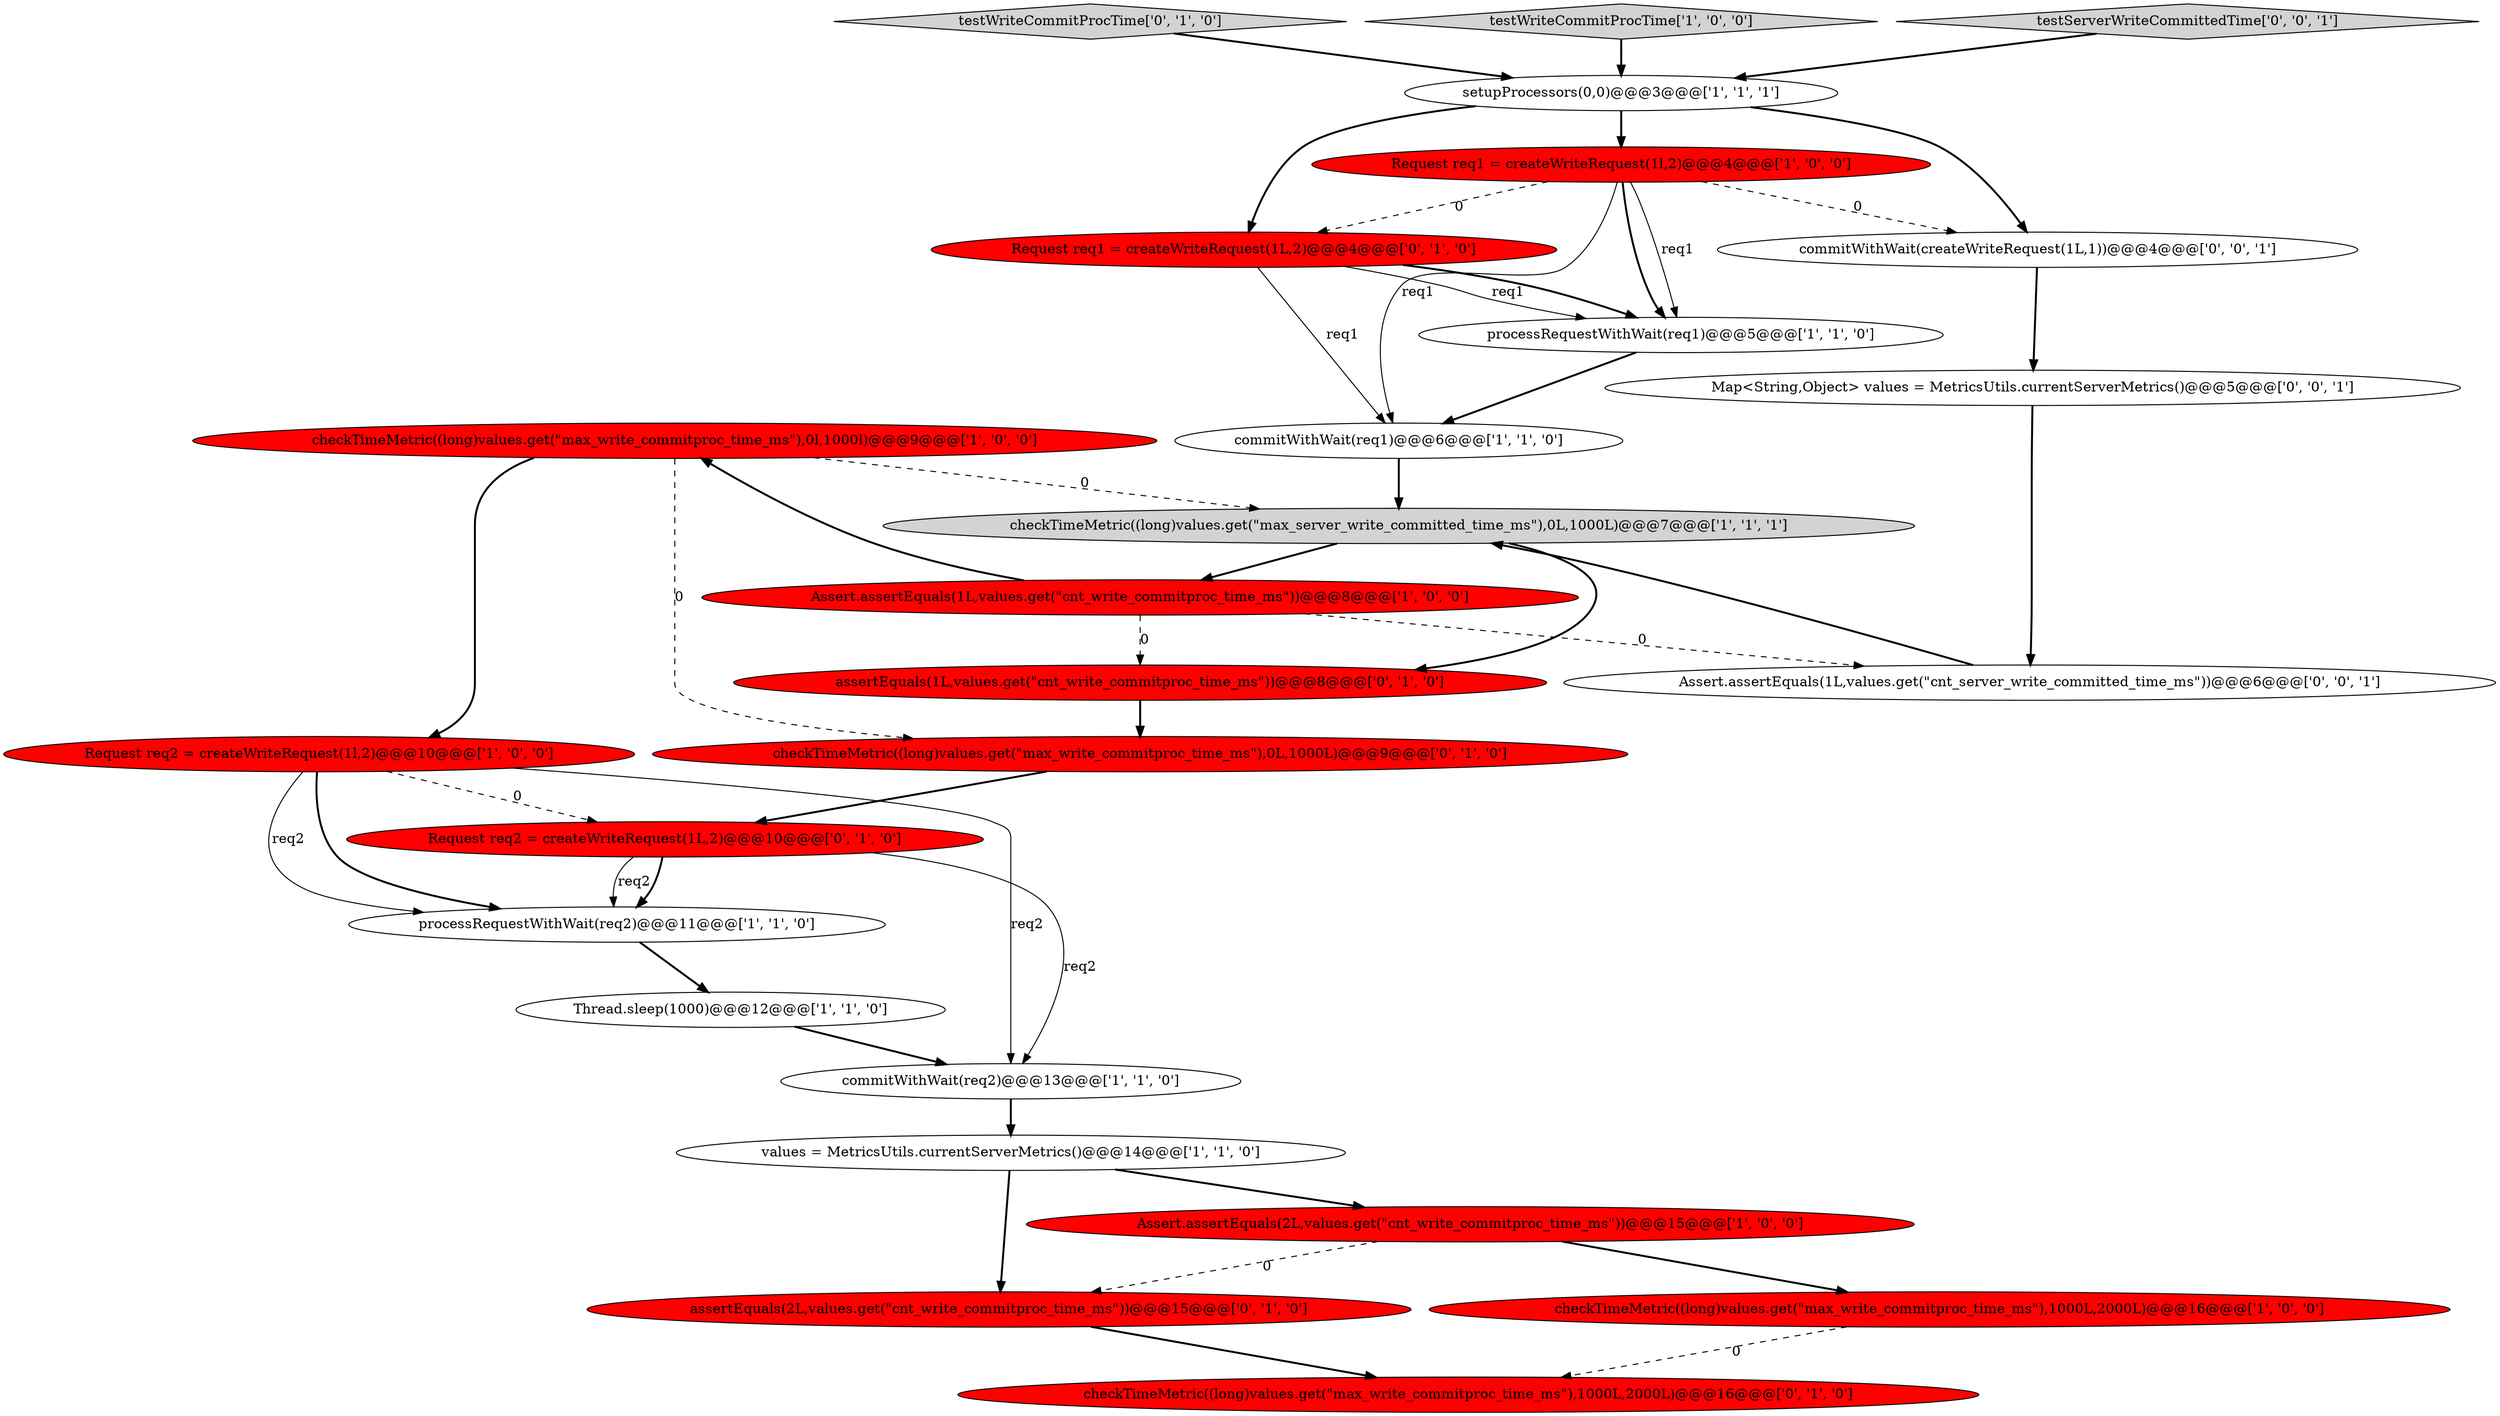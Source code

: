 digraph {
1 [style = filled, label = "values = MetricsUtils.currentServerMetrics()@@@14@@@['1', '1', '0']", fillcolor = white, shape = ellipse image = "AAA0AAABBB1BBB"];
5 [style = filled, label = "Thread.sleep(1000)@@@12@@@['1', '1', '0']", fillcolor = white, shape = ellipse image = "AAA0AAABBB1BBB"];
17 [style = filled, label = "Request req1 = createWriteRequest(1L,2)@@@4@@@['0', '1', '0']", fillcolor = red, shape = ellipse image = "AAA1AAABBB2BBB"];
0 [style = filled, label = "commitWithWait(req2)@@@13@@@['1', '1', '0']", fillcolor = white, shape = ellipse image = "AAA0AAABBB1BBB"];
12 [style = filled, label = "commitWithWait(req1)@@@6@@@['1', '1', '0']", fillcolor = white, shape = ellipse image = "AAA0AAABBB1BBB"];
21 [style = filled, label = "assertEquals(2L,values.get(\"cnt_write_commitproc_time_ms\"))@@@15@@@['0', '1', '0']", fillcolor = red, shape = ellipse image = "AAA1AAABBB2BBB"];
14 [style = filled, label = "checkTimeMetric((long)values.get(\"max_write_commitproc_time_ms\"),0l,1000l)@@@9@@@['1', '0', '0']", fillcolor = red, shape = ellipse image = "AAA1AAABBB1BBB"];
24 [style = filled, label = "Assert.assertEquals(1L,values.get(\"cnt_server_write_committed_time_ms\"))@@@6@@@['0', '0', '1']", fillcolor = white, shape = ellipse image = "AAA0AAABBB3BBB"];
7 [style = filled, label = "setupProcessors(0,0)@@@3@@@['1', '1', '1']", fillcolor = white, shape = ellipse image = "AAA0AAABBB1BBB"];
20 [style = filled, label = "testWriteCommitProcTime['0', '1', '0']", fillcolor = lightgray, shape = diamond image = "AAA0AAABBB2BBB"];
15 [style = filled, label = "checkTimeMetric((long)values.get(\"max_write_commitproc_time_ms\"),0L,1000L)@@@9@@@['0', '1', '0']", fillcolor = red, shape = ellipse image = "AAA1AAABBB2BBB"];
8 [style = filled, label = "testWriteCommitProcTime['1', '0', '0']", fillcolor = lightgray, shape = diamond image = "AAA0AAABBB1BBB"];
23 [style = filled, label = "Map<String,Object> values = MetricsUtils.currentServerMetrics()@@@5@@@['0', '0', '1']", fillcolor = white, shape = ellipse image = "AAA0AAABBB3BBB"];
6 [style = filled, label = "Request req2 = createWriteRequest(1l,2)@@@10@@@['1', '0', '0']", fillcolor = red, shape = ellipse image = "AAA1AAABBB1BBB"];
16 [style = filled, label = "checkTimeMetric((long)values.get(\"max_write_commitproc_time_ms\"),1000L,2000L)@@@16@@@['0', '1', '0']", fillcolor = red, shape = ellipse image = "AAA1AAABBB2BBB"];
25 [style = filled, label = "commitWithWait(createWriteRequest(1L,1))@@@4@@@['0', '0', '1']", fillcolor = white, shape = ellipse image = "AAA0AAABBB3BBB"];
19 [style = filled, label = "assertEquals(1L,values.get(\"cnt_write_commitproc_time_ms\"))@@@8@@@['0', '1', '0']", fillcolor = red, shape = ellipse image = "AAA1AAABBB2BBB"];
4 [style = filled, label = "Assert.assertEquals(2L,values.get(\"cnt_write_commitproc_time_ms\"))@@@15@@@['1', '0', '0']", fillcolor = red, shape = ellipse image = "AAA1AAABBB1BBB"];
9 [style = filled, label = "Request req1 = createWriteRequest(1l,2)@@@4@@@['1', '0', '0']", fillcolor = red, shape = ellipse image = "AAA1AAABBB1BBB"];
11 [style = filled, label = "checkTimeMetric((long)values.get(\"max_write_commitproc_time_ms\"),1000L,2000L)@@@16@@@['1', '0', '0']", fillcolor = red, shape = ellipse image = "AAA1AAABBB1BBB"];
3 [style = filled, label = "Assert.assertEquals(1L,values.get(\"cnt_write_commitproc_time_ms\"))@@@8@@@['1', '0', '0']", fillcolor = red, shape = ellipse image = "AAA1AAABBB1BBB"];
22 [style = filled, label = "testServerWriteCommittedTime['0', '0', '1']", fillcolor = lightgray, shape = diamond image = "AAA0AAABBB3BBB"];
13 [style = filled, label = "processRequestWithWait(req2)@@@11@@@['1', '1', '0']", fillcolor = white, shape = ellipse image = "AAA0AAABBB1BBB"];
18 [style = filled, label = "Request req2 = createWriteRequest(1L,2)@@@10@@@['0', '1', '0']", fillcolor = red, shape = ellipse image = "AAA1AAABBB2BBB"];
10 [style = filled, label = "checkTimeMetric((long)values.get(\"max_server_write_committed_time_ms\"),0L,1000L)@@@7@@@['1', '1', '1']", fillcolor = lightgray, shape = ellipse image = "AAA0AAABBB1BBB"];
2 [style = filled, label = "processRequestWithWait(req1)@@@5@@@['1', '1', '0']", fillcolor = white, shape = ellipse image = "AAA0AAABBB1BBB"];
24->10 [style = bold, label=""];
1->4 [style = bold, label=""];
7->17 [style = bold, label=""];
9->2 [style = bold, label=""];
11->16 [style = dashed, label="0"];
25->23 [style = bold, label=""];
10->19 [style = bold, label=""];
9->2 [style = solid, label="req1"];
3->14 [style = bold, label=""];
3->24 [style = dashed, label="0"];
10->3 [style = bold, label=""];
17->2 [style = solid, label="req1"];
18->13 [style = solid, label="req2"];
4->21 [style = dashed, label="0"];
15->18 [style = bold, label=""];
14->15 [style = dashed, label="0"];
22->7 [style = bold, label=""];
2->12 [style = bold, label=""];
8->7 [style = bold, label=""];
6->13 [style = solid, label="req2"];
3->19 [style = dashed, label="0"];
6->18 [style = dashed, label="0"];
9->12 [style = solid, label="req1"];
7->9 [style = bold, label=""];
18->0 [style = solid, label="req2"];
23->24 [style = bold, label=""];
12->10 [style = bold, label=""];
17->2 [style = bold, label=""];
5->0 [style = bold, label=""];
1->21 [style = bold, label=""];
0->1 [style = bold, label=""];
6->13 [style = bold, label=""];
9->17 [style = dashed, label="0"];
14->10 [style = dashed, label="0"];
9->25 [style = dashed, label="0"];
18->13 [style = bold, label=""];
13->5 [style = bold, label=""];
21->16 [style = bold, label=""];
7->25 [style = bold, label=""];
6->0 [style = solid, label="req2"];
19->15 [style = bold, label=""];
20->7 [style = bold, label=""];
4->11 [style = bold, label=""];
14->6 [style = bold, label=""];
17->12 [style = solid, label="req1"];
}

